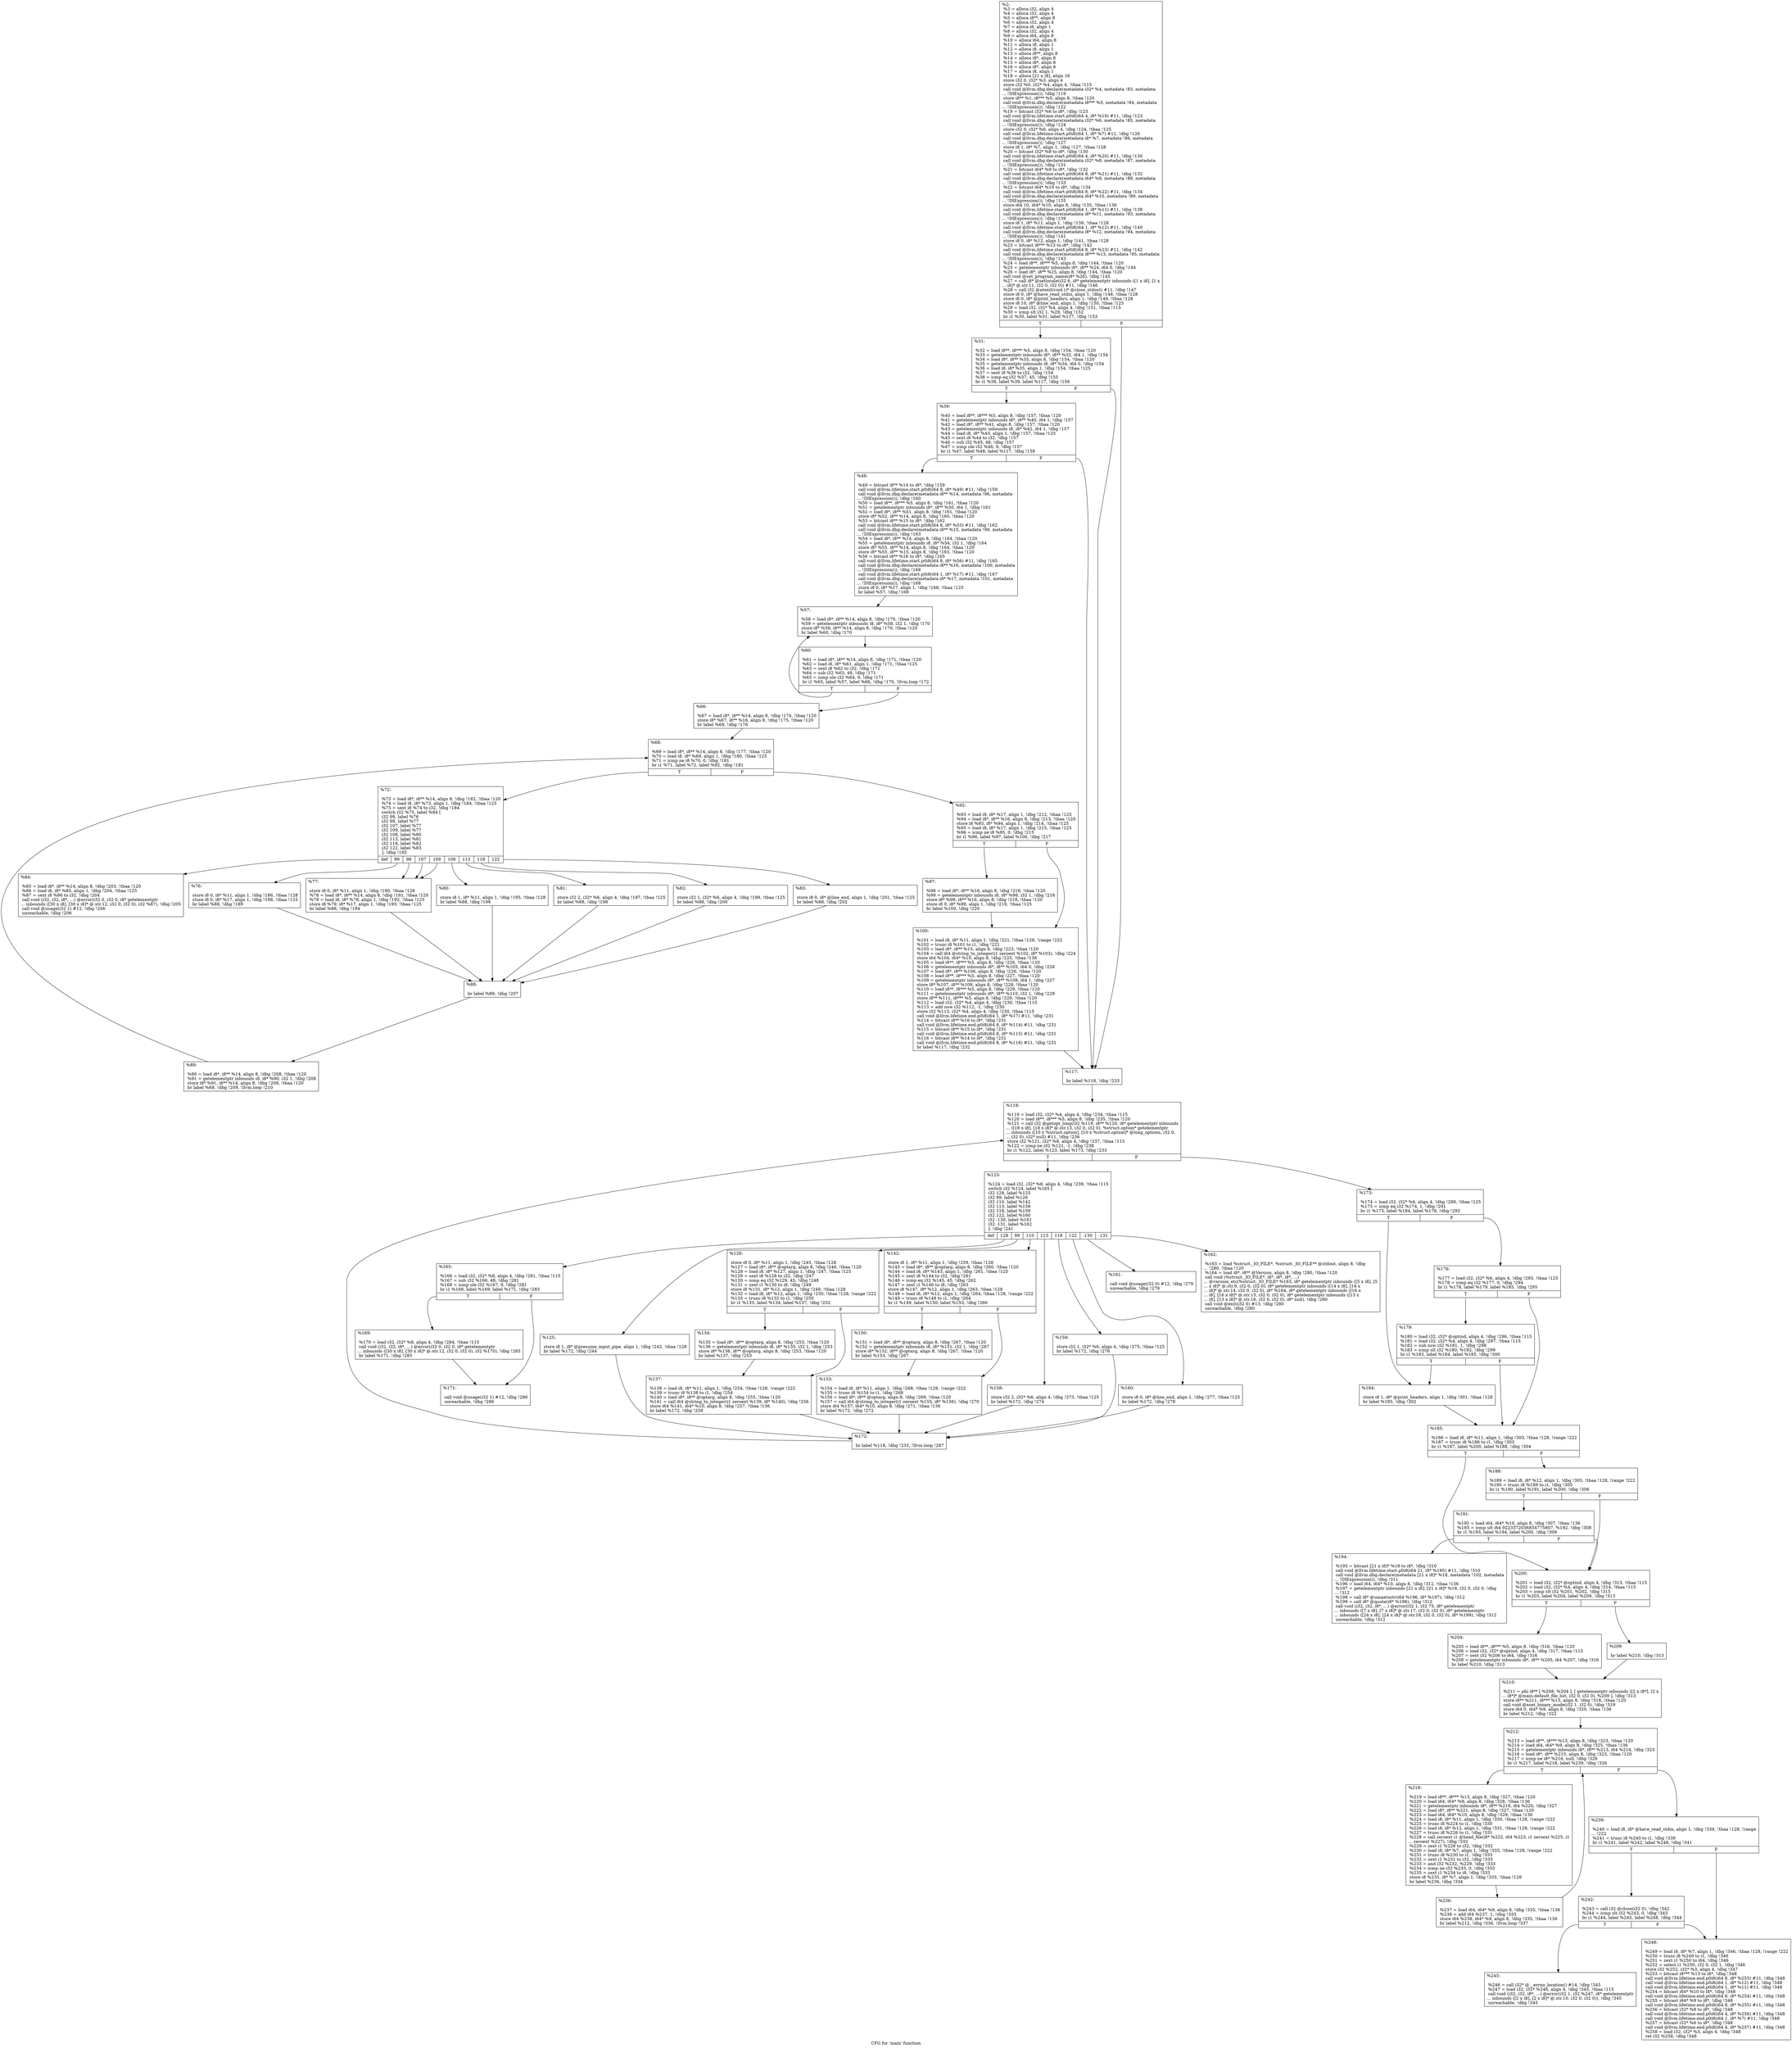 digraph "CFG for 'main' function" {
	label="CFG for 'main' function";

	Node0xe56020 [shape=record,label="{%2:\l  %3 = alloca i32, align 4\l  %4 = alloca i32, align 4\l  %5 = alloca i8**, align 8\l  %6 = alloca i32, align 4\l  %7 = alloca i8, align 1\l  %8 = alloca i32, align 4\l  %9 = alloca i64, align 8\l  %10 = alloca i64, align 8\l  %11 = alloca i8, align 1\l  %12 = alloca i8, align 1\l  %13 = alloca i8**, align 8\l  %14 = alloca i8*, align 8\l  %15 = alloca i8*, align 8\l  %16 = alloca i8*, align 8\l  %17 = alloca i8, align 1\l  %18 = alloca [21 x i8], align 16\l  store i32 0, i32* %3, align 4\l  store i32 %0, i32* %4, align 4, !tbaa !115\l  call void @llvm.dbg.declare(metadata i32* %4, metadata !83, metadata\l... !DIExpression()), !dbg !119\l  store i8** %1, i8*** %5, align 8, !tbaa !120\l  call void @llvm.dbg.declare(metadata i8*** %5, metadata !84, metadata\l... !DIExpression()), !dbg !122\l  %19 = bitcast i32* %6 to i8*, !dbg !123\l  call void @llvm.lifetime.start.p0i8(i64 4, i8* %19) #11, !dbg !123\l  call void @llvm.dbg.declare(metadata i32* %6, metadata !85, metadata\l... !DIExpression()), !dbg !124\l  store i32 0, i32* %6, align 4, !dbg !124, !tbaa !125\l  call void @llvm.lifetime.start.p0i8(i64 1, i8* %7) #11, !dbg !126\l  call void @llvm.dbg.declare(metadata i8* %7, metadata !86, metadata\l... !DIExpression()), !dbg !127\l  store i8 1, i8* %7, align 1, !dbg !127, !tbaa !128\l  %20 = bitcast i32* %8 to i8*, !dbg !130\l  call void @llvm.lifetime.start.p0i8(i64 4, i8* %20) #11, !dbg !130\l  call void @llvm.dbg.declare(metadata i32* %8, metadata !87, metadata\l... !DIExpression()), !dbg !131\l  %21 = bitcast i64* %9 to i8*, !dbg !132\l  call void @llvm.lifetime.start.p0i8(i64 8, i8* %21) #11, !dbg !132\l  call void @llvm.dbg.declare(metadata i64* %9, metadata !88, metadata\l... !DIExpression()), !dbg !133\l  %22 = bitcast i64* %10 to i8*, !dbg !134\l  call void @llvm.lifetime.start.p0i8(i64 8, i8* %22) #11, !dbg !134\l  call void @llvm.dbg.declare(metadata i64* %10, metadata !89, metadata\l... !DIExpression()), !dbg !135\l  store i64 10, i64* %10, align 8, !dbg !135, !tbaa !136\l  call void @llvm.lifetime.start.p0i8(i64 1, i8* %11) #11, !dbg !138\l  call void @llvm.dbg.declare(metadata i8* %11, metadata !93, metadata\l... !DIExpression()), !dbg !139\l  store i8 1, i8* %11, align 1, !dbg !139, !tbaa !128\l  call void @llvm.lifetime.start.p0i8(i64 1, i8* %12) #11, !dbg !140\l  call void @llvm.dbg.declare(metadata i8* %12, metadata !94, metadata\l... !DIExpression()), !dbg !141\l  store i8 0, i8* %12, align 1, !dbg !141, !tbaa !128\l  %23 = bitcast i8*** %13 to i8*, !dbg !142\l  call void @llvm.lifetime.start.p0i8(i64 8, i8* %23) #11, !dbg !142\l  call void @llvm.dbg.declare(metadata i8*** %13, metadata !95, metadata\l... !DIExpression()), !dbg !143\l  %24 = load i8**, i8*** %5, align 8, !dbg !144, !tbaa !120\l  %25 = getelementptr inbounds i8*, i8** %24, i64 0, !dbg !144\l  %26 = load i8*, i8** %25, align 8, !dbg !144, !tbaa !120\l  call void @set_program_name(i8* %26), !dbg !145\l  %27 = call i8* @setlocale(i32 6, i8* getelementptr inbounds ([1 x i8], [1 x\l... i8]* @.str.11, i32 0, i32 0)) #11, !dbg !146\l  %28 = call i32 @atexit(void ()* @close_stdout) #11, !dbg !147\l  store i8 0, i8* @have_read_stdin, align 1, !dbg !148, !tbaa !128\l  store i8 0, i8* @print_headers, align 1, !dbg !149, !tbaa !128\l  store i8 10, i8* @line_end, align 1, !dbg !150, !tbaa !125\l  %29 = load i32, i32* %4, align 4, !dbg !151, !tbaa !115\l  %30 = icmp slt i32 1, %29, !dbg !152\l  br i1 %30, label %31, label %117, !dbg !153\l|{<s0>T|<s1>F}}"];
	Node0xe56020:s0 -> Node0xe56250;
	Node0xe56020:s1 -> Node0xe56890;
	Node0xe56250 [shape=record,label="{%31:\l\l  %32 = load i8**, i8*** %5, align 8, !dbg !154, !tbaa !120\l  %33 = getelementptr inbounds i8*, i8** %32, i64 1, !dbg !154\l  %34 = load i8*, i8** %33, align 8, !dbg !154, !tbaa !120\l  %35 = getelementptr inbounds i8, i8* %34, i64 0, !dbg !154\l  %36 = load i8, i8* %35, align 1, !dbg !154, !tbaa !125\l  %37 = sext i8 %36 to i32, !dbg !154\l  %38 = icmp eq i32 %37, 45, !dbg !155\l  br i1 %38, label %39, label %117, !dbg !156\l|{<s0>T|<s1>F}}"];
	Node0xe56250:s0 -> Node0xe562a0;
	Node0xe56250:s1 -> Node0xe56890;
	Node0xe562a0 [shape=record,label="{%39:\l\l  %40 = load i8**, i8*** %5, align 8, !dbg !157, !tbaa !120\l  %41 = getelementptr inbounds i8*, i8** %40, i64 1, !dbg !157\l  %42 = load i8*, i8** %41, align 8, !dbg !157, !tbaa !120\l  %43 = getelementptr inbounds i8, i8* %42, i64 1, !dbg !157\l  %44 = load i8, i8* %43, align 1, !dbg !157, !tbaa !125\l  %45 = sext i8 %44 to i32, !dbg !157\l  %46 = sub i32 %45, 48, !dbg !157\l  %47 = icmp ule i32 %46, 9, !dbg !157\l  br i1 %47, label %48, label %117, !dbg !158\l|{<s0>T|<s1>F}}"];
	Node0xe562a0:s0 -> Node0xe562f0;
	Node0xe562a0:s1 -> Node0xe56890;
	Node0xe562f0 [shape=record,label="{%48:\l\l  %49 = bitcast i8** %14 to i8*, !dbg !159\l  call void @llvm.lifetime.start.p0i8(i64 8, i8* %49) #11, !dbg !159\l  call void @llvm.dbg.declare(metadata i8** %14, metadata !96, metadata\l... !DIExpression()), !dbg !160\l  %50 = load i8**, i8*** %5, align 8, !dbg !161, !tbaa !120\l  %51 = getelementptr inbounds i8*, i8** %50, i64 1, !dbg !161\l  %52 = load i8*, i8** %51, align 8, !dbg !161, !tbaa !120\l  store i8* %52, i8** %14, align 8, !dbg !160, !tbaa !120\l  %53 = bitcast i8** %15 to i8*, !dbg !162\l  call void @llvm.lifetime.start.p0i8(i64 8, i8* %53) #11, !dbg !162\l  call void @llvm.dbg.declare(metadata i8** %15, metadata !99, metadata\l... !DIExpression()), !dbg !163\l  %54 = load i8*, i8** %14, align 8, !dbg !164, !tbaa !120\l  %55 = getelementptr inbounds i8, i8* %54, i32 1, !dbg !164\l  store i8* %55, i8** %14, align 8, !dbg !164, !tbaa !120\l  store i8* %55, i8** %15, align 8, !dbg !163, !tbaa !120\l  %56 = bitcast i8** %16 to i8*, !dbg !165\l  call void @llvm.lifetime.start.p0i8(i64 8, i8* %56) #11, !dbg !165\l  call void @llvm.dbg.declare(metadata i8** %16, metadata !100, metadata\l... !DIExpression()), !dbg !166\l  call void @llvm.lifetime.start.p0i8(i64 1, i8* %17) #11, !dbg !167\l  call void @llvm.dbg.declare(metadata i8* %17, metadata !101, metadata\l... !DIExpression()), !dbg !168\l  store i8 0, i8* %17, align 1, !dbg !168, !tbaa !125\l  br label %57, !dbg !169\l}"];
	Node0xe562f0 -> Node0xe56340;
	Node0xe56340 [shape=record,label="{%57:\l\l  %58 = load i8*, i8** %14, align 8, !dbg !170, !tbaa !120\l  %59 = getelementptr inbounds i8, i8* %58, i32 1, !dbg !170\l  store i8* %59, i8** %14, align 8, !dbg !170, !tbaa !120\l  br label %60, !dbg !170\l}"];
	Node0xe56340 -> Node0xe56390;
	Node0xe56390 [shape=record,label="{%60:\l\l  %61 = load i8*, i8** %14, align 8, !dbg !171, !tbaa !120\l  %62 = load i8, i8* %61, align 1, !dbg !171, !tbaa !125\l  %63 = sext i8 %62 to i32, !dbg !171\l  %64 = sub i32 %63, 48, !dbg !171\l  %65 = icmp ule i32 %64, 9, !dbg !171\l  br i1 %65, label %57, label %66, !dbg !170, !llvm.loop !172\l|{<s0>T|<s1>F}}"];
	Node0xe56390:s0 -> Node0xe56340;
	Node0xe56390:s1 -> Node0xe563e0;
	Node0xe563e0 [shape=record,label="{%66:\l\l  %67 = load i8*, i8** %14, align 8, !dbg !174, !tbaa !120\l  store i8* %67, i8** %16, align 8, !dbg !175, !tbaa !120\l  br label %68, !dbg !176\l}"];
	Node0xe563e0 -> Node0xe56430;
	Node0xe56430 [shape=record,label="{%68:\l\l  %69 = load i8*, i8** %14, align 8, !dbg !177, !tbaa !120\l  %70 = load i8, i8* %69, align 1, !dbg !180, !tbaa !125\l  %71 = icmp ne i8 %70, 0, !dbg !181\l  br i1 %71, label %72, label %92, !dbg !181\l|{<s0>T|<s1>F}}"];
	Node0xe56430:s0 -> Node0xe56480;
	Node0xe56430:s1 -> Node0xe567a0;
	Node0xe56480 [shape=record,label="{%72:\l\l  %73 = load i8*, i8** %14, align 8, !dbg !182, !tbaa !120\l  %74 = load i8, i8* %73, align 1, !dbg !184, !tbaa !125\l  %75 = sext i8 %74 to i32, !dbg !184\l  switch i32 %75, label %84 [\l    i32 99, label %76\l    i32 98, label %77\l    i32 107, label %77\l    i32 109, label %77\l    i32 108, label %80\l    i32 113, label %81\l    i32 118, label %82\l    i32 122, label %83\l  ], !dbg !185\l|{<s0>def|<s1>99|<s2>98|<s3>107|<s4>109|<s5>108|<s6>113|<s7>118|<s8>122}}"];
	Node0xe56480:s0 -> Node0xe566b0;
	Node0xe56480:s1 -> Node0xe564d0;
	Node0xe56480:s2 -> Node0xe56520;
	Node0xe56480:s3 -> Node0xe56520;
	Node0xe56480:s4 -> Node0xe56520;
	Node0xe56480:s5 -> Node0xe56570;
	Node0xe56480:s6 -> Node0xe565c0;
	Node0xe56480:s7 -> Node0xe56610;
	Node0xe56480:s8 -> Node0xe56660;
	Node0xe564d0 [shape=record,label="{%76:\l\l  store i8 0, i8* %11, align 1, !dbg !186, !tbaa !128\l  store i8 0, i8* %17, align 1, !dbg !188, !tbaa !125\l  br label %88, !dbg !189\l}"];
	Node0xe564d0 -> Node0xe56700;
	Node0xe56520 [shape=record,label="{%77:\l\l  store i8 0, i8* %11, align 1, !dbg !190, !tbaa !128\l  %78 = load i8*, i8** %14, align 8, !dbg !191, !tbaa !120\l  %79 = load i8, i8* %78, align 1, !dbg !192, !tbaa !125\l  store i8 %79, i8* %17, align 1, !dbg !193, !tbaa !125\l  br label %88, !dbg !194\l}"];
	Node0xe56520 -> Node0xe56700;
	Node0xe56570 [shape=record,label="{%80:\l\l  store i8 1, i8* %11, align 1, !dbg !195, !tbaa !128\l  br label %88, !dbg !196\l}"];
	Node0xe56570 -> Node0xe56700;
	Node0xe565c0 [shape=record,label="{%81:\l\l  store i32 2, i32* %6, align 4, !dbg !197, !tbaa !125\l  br label %88, !dbg !198\l}"];
	Node0xe565c0 -> Node0xe56700;
	Node0xe56610 [shape=record,label="{%82:\l\l  store i32 1, i32* %6, align 4, !dbg !199, !tbaa !125\l  br label %88, !dbg !200\l}"];
	Node0xe56610 -> Node0xe56700;
	Node0xe56660 [shape=record,label="{%83:\l\l  store i8 0, i8* @line_end, align 1, !dbg !201, !tbaa !125\l  br label %88, !dbg !202\l}"];
	Node0xe56660 -> Node0xe56700;
	Node0xe566b0 [shape=record,label="{%84:\l\l  %85 = load i8*, i8** %14, align 8, !dbg !203, !tbaa !120\l  %86 = load i8, i8* %85, align 1, !dbg !204, !tbaa !125\l  %87 = sext i8 %86 to i32, !dbg !204\l  call void (i32, i32, i8*, ...) @error(i32 0, i32 0, i8* getelementptr\l... inbounds ([30 x i8], [30 x i8]* @.str.12, i32 0, i32 0), i32 %87), !dbg !205\l  call void @usage(i32 1) #12, !dbg !206\l  unreachable, !dbg !206\l}"];
	Node0xe56700 [shape=record,label="{%88:\l\l  br label %89, !dbg !207\l}"];
	Node0xe56700 -> Node0xe56750;
	Node0xe56750 [shape=record,label="{%89:\l\l  %90 = load i8*, i8** %14, align 8, !dbg !208, !tbaa !120\l  %91 = getelementptr inbounds i8, i8* %90, i32 1, !dbg !208\l  store i8* %91, i8** %14, align 8, !dbg !208, !tbaa !120\l  br label %68, !dbg !209, !llvm.loop !210\l}"];
	Node0xe56750 -> Node0xe56430;
	Node0xe567a0 [shape=record,label="{%92:\l\l  %93 = load i8, i8* %17, align 1, !dbg !212, !tbaa !125\l  %94 = load i8*, i8** %16, align 8, !dbg !213, !tbaa !120\l  store i8 %93, i8* %94, align 1, !dbg !214, !tbaa !125\l  %95 = load i8, i8* %17, align 1, !dbg !215, !tbaa !125\l  %96 = icmp ne i8 %95, 0, !dbg !215\l  br i1 %96, label %97, label %100, !dbg !217\l|{<s0>T|<s1>F}}"];
	Node0xe567a0:s0 -> Node0xe567f0;
	Node0xe567a0:s1 -> Node0xe56840;
	Node0xe567f0 [shape=record,label="{%97:\l\l  %98 = load i8*, i8** %16, align 8, !dbg !218, !tbaa !120\l  %99 = getelementptr inbounds i8, i8* %98, i32 1, !dbg !218\l  store i8* %99, i8** %16, align 8, !dbg !218, !tbaa !120\l  store i8 0, i8* %99, align 1, !dbg !219, !tbaa !125\l  br label %100, !dbg !220\l}"];
	Node0xe567f0 -> Node0xe56840;
	Node0xe56840 [shape=record,label="{%100:\l\l  %101 = load i8, i8* %11, align 1, !dbg !221, !tbaa !128, !range !222\l  %102 = trunc i8 %101 to i1, !dbg !221\l  %103 = load i8*, i8** %15, align 8, !dbg !223, !tbaa !120\l  %104 = call i64 @string_to_integer(i1 zeroext %102, i8* %103), !dbg !224\l  store i64 %104, i64* %10, align 8, !dbg !225, !tbaa !136\l  %105 = load i8**, i8*** %5, align 8, !dbg !226, !tbaa !120\l  %106 = getelementptr inbounds i8*, i8** %105, i64 0, !dbg !226\l  %107 = load i8*, i8** %106, align 8, !dbg !226, !tbaa !120\l  %108 = load i8**, i8*** %5, align 8, !dbg !227, !tbaa !120\l  %109 = getelementptr inbounds i8*, i8** %108, i64 1, !dbg !227\l  store i8* %107, i8** %109, align 8, !dbg !228, !tbaa !120\l  %110 = load i8**, i8*** %5, align 8, !dbg !229, !tbaa !120\l  %111 = getelementptr inbounds i8*, i8** %110, i32 1, !dbg !229\l  store i8** %111, i8*** %5, align 8, !dbg !229, !tbaa !120\l  %112 = load i32, i32* %4, align 4, !dbg !230, !tbaa !115\l  %113 = add nsw i32 %112, -1, !dbg !230\l  store i32 %113, i32* %4, align 4, !dbg !230, !tbaa !115\l  call void @llvm.lifetime.end.p0i8(i64 1, i8* %17) #11, !dbg !231\l  %114 = bitcast i8** %16 to i8*, !dbg !231\l  call void @llvm.lifetime.end.p0i8(i64 8, i8* %114) #11, !dbg !231\l  %115 = bitcast i8** %15 to i8*, !dbg !231\l  call void @llvm.lifetime.end.p0i8(i64 8, i8* %115) #11, !dbg !231\l  %116 = bitcast i8** %14 to i8*, !dbg !231\l  call void @llvm.lifetime.end.p0i8(i64 8, i8* %116) #11, !dbg !231\l  br label %117, !dbg !232\l}"];
	Node0xe56840 -> Node0xe56890;
	Node0xe56890 [shape=record,label="{%117:\l\l  br label %118, !dbg !233\l}"];
	Node0xe56890 -> Node0xe568e0;
	Node0xe568e0 [shape=record,label="{%118:\l\l  %119 = load i32, i32* %4, align 4, !dbg !234, !tbaa !115\l  %120 = load i8**, i8*** %5, align 8, !dbg !235, !tbaa !120\l  %121 = call i32 @getopt_long(i32 %119, i8** %120, i8* getelementptr inbounds\l... ([18 x i8], [18 x i8]* @.str.13, i32 0, i32 0), %struct.option* getelementptr\l... inbounds ([10 x %struct.option], [10 x %struct.option]* @long_options, i32 0,\l... i32 0), i32* null) #11, !dbg !236\l  store i32 %121, i32* %8, align 4, !dbg !237, !tbaa !115\l  %122 = icmp ne i32 %121, -1, !dbg !238\l  br i1 %122, label %123, label %173, !dbg !233\l|{<s0>T|<s1>F}}"];
	Node0xe568e0:s0 -> Node0xe56930;
	Node0xe568e0:s1 -> Node0xe56e80;
	Node0xe56930 [shape=record,label="{%123:\l\l  %124 = load i32, i32* %8, align 4, !dbg !239, !tbaa !115\l  switch i32 %124, label %165 [\l    i32 128, label %125\l    i32 99, label %126\l    i32 110, label %142\l    i32 113, label %158\l    i32 118, label %159\l    i32 122, label %160\l    i32 -130, label %161\l    i32 -131, label %162\l  ], !dbg !241\l|{<s0>def|<s1>128|<s2>99|<s3>110|<s4>113|<s5>118|<s6>122|<s7>-130|<s8>-131}}"];
	Node0xe56930:s0 -> Node0xe56d40;
	Node0xe56930:s1 -> Node0xe56980;
	Node0xe56930:s2 -> Node0xe569d0;
	Node0xe56930:s3 -> Node0xe56ac0;
	Node0xe56930:s4 -> Node0xe56bb0;
	Node0xe56930:s5 -> Node0xe56c00;
	Node0xe56930:s6 -> Node0xe56c50;
	Node0xe56930:s7 -> Node0xe56ca0;
	Node0xe56930:s8 -> Node0xe56cf0;
	Node0xe56980 [shape=record,label="{%125:\l\l  store i8 1, i8* @presume_input_pipe, align 1, !dbg !242, !tbaa !128\l  br label %172, !dbg !244\l}"];
	Node0xe56980 -> Node0xe56e30;
	Node0xe569d0 [shape=record,label="{%126:\l\l  store i8 0, i8* %11, align 1, !dbg !245, !tbaa !128\l  %127 = load i8*, i8** @optarg, align 8, !dbg !246, !tbaa !120\l  %128 = load i8, i8* %127, align 1, !dbg !247, !tbaa !125\l  %129 = sext i8 %128 to i32, !dbg !247\l  %130 = icmp eq i32 %129, 45, !dbg !248\l  %131 = zext i1 %130 to i8, !dbg !249\l  store i8 %131, i8* %12, align 1, !dbg !249, !tbaa !128\l  %132 = load i8, i8* %12, align 1, !dbg !250, !tbaa !128, !range !222\l  %133 = trunc i8 %132 to i1, !dbg !250\l  br i1 %133, label %134, label %137, !dbg !252\l|{<s0>T|<s1>F}}"];
	Node0xe569d0:s0 -> Node0xe56a20;
	Node0xe569d0:s1 -> Node0xe56a70;
	Node0xe56a20 [shape=record,label="{%134:\l\l  %135 = load i8*, i8** @optarg, align 8, !dbg !253, !tbaa !120\l  %136 = getelementptr inbounds i8, i8* %135, i32 1, !dbg !253\l  store i8* %136, i8** @optarg, align 8, !dbg !253, !tbaa !120\l  br label %137, !dbg !253\l}"];
	Node0xe56a20 -> Node0xe56a70;
	Node0xe56a70 [shape=record,label="{%137:\l\l  %138 = load i8, i8* %11, align 1, !dbg !254, !tbaa !128, !range !222\l  %139 = trunc i8 %138 to i1, !dbg !254\l  %140 = load i8*, i8** @optarg, align 8, !dbg !255, !tbaa !120\l  %141 = call i64 @string_to_integer(i1 zeroext %139, i8* %140), !dbg !256\l  store i64 %141, i64* %10, align 8, !dbg !257, !tbaa !136\l  br label %172, !dbg !258\l}"];
	Node0xe56a70 -> Node0xe56e30;
	Node0xe56ac0 [shape=record,label="{%142:\l\l  store i8 1, i8* %11, align 1, !dbg !259, !tbaa !128\l  %143 = load i8*, i8** @optarg, align 8, !dbg !260, !tbaa !120\l  %144 = load i8, i8* %143, align 1, !dbg !261, !tbaa !125\l  %145 = sext i8 %144 to i32, !dbg !261\l  %146 = icmp eq i32 %145, 45, !dbg !262\l  %147 = zext i1 %146 to i8, !dbg !263\l  store i8 %147, i8* %12, align 1, !dbg !263, !tbaa !128\l  %148 = load i8, i8* %12, align 1, !dbg !264, !tbaa !128, !range !222\l  %149 = trunc i8 %148 to i1, !dbg !264\l  br i1 %149, label %150, label %153, !dbg !266\l|{<s0>T|<s1>F}}"];
	Node0xe56ac0:s0 -> Node0xe56b10;
	Node0xe56ac0:s1 -> Node0xe56b60;
	Node0xe56b10 [shape=record,label="{%150:\l\l  %151 = load i8*, i8** @optarg, align 8, !dbg !267, !tbaa !120\l  %152 = getelementptr inbounds i8, i8* %151, i32 1, !dbg !267\l  store i8* %152, i8** @optarg, align 8, !dbg !267, !tbaa !120\l  br label %153, !dbg !267\l}"];
	Node0xe56b10 -> Node0xe56b60;
	Node0xe56b60 [shape=record,label="{%153:\l\l  %154 = load i8, i8* %11, align 1, !dbg !268, !tbaa !128, !range !222\l  %155 = trunc i8 %154 to i1, !dbg !268\l  %156 = load i8*, i8** @optarg, align 8, !dbg !269, !tbaa !120\l  %157 = call i64 @string_to_integer(i1 zeroext %155, i8* %156), !dbg !270\l  store i64 %157, i64* %10, align 8, !dbg !271, !tbaa !136\l  br label %172, !dbg !272\l}"];
	Node0xe56b60 -> Node0xe56e30;
	Node0xe56bb0 [shape=record,label="{%158:\l\l  store i32 2, i32* %6, align 4, !dbg !273, !tbaa !125\l  br label %172, !dbg !274\l}"];
	Node0xe56bb0 -> Node0xe56e30;
	Node0xe56c00 [shape=record,label="{%159:\l\l  store i32 1, i32* %6, align 4, !dbg !275, !tbaa !125\l  br label %172, !dbg !276\l}"];
	Node0xe56c00 -> Node0xe56e30;
	Node0xe56c50 [shape=record,label="{%160:\l\l  store i8 0, i8* @line_end, align 1, !dbg !277, !tbaa !125\l  br label %172, !dbg !278\l}"];
	Node0xe56c50 -> Node0xe56e30;
	Node0xe56ca0 [shape=record,label="{%161:\l\l  call void @usage(i32 0) #12, !dbg !279\l  unreachable, !dbg !279\l}"];
	Node0xe56cf0 [shape=record,label="{%162:\l\l  %163 = load %struct._IO_FILE*, %struct._IO_FILE** @stdout, align 8, !dbg\l... !280, !tbaa !120\l  %164 = load i8*, i8** @Version, align 8, !dbg !280, !tbaa !120\l  call void (%struct._IO_FILE*, i8*, i8*, i8*, ...)\l... @version_etc(%struct._IO_FILE* %163, i8* getelementptr inbounds ([5 x i8], [5\l... x i8]* @.str.9, i32 0, i32 0), i8* getelementptr inbounds ([14 x i8], [14 x\l... i8]* @.str.14, i32 0, i32 0), i8* %164, i8* getelementptr inbounds ([16 x\l... i8], [16 x i8]* @.str.15, i32 0, i32 0), i8* getelementptr inbounds ([13 x\l... i8], [13 x i8]* @.str.16, i32 0, i32 0), i8* null), !dbg !280\l  call void @exit(i32 0) #13, !dbg !280\l  unreachable, !dbg !280\l}"];
	Node0xe56d40 [shape=record,label="{%165:\l\l  %166 = load i32, i32* %8, align 4, !dbg !281, !tbaa !115\l  %167 = sub i32 %166, 48, !dbg !281\l  %168 = icmp ule i32 %167, 9, !dbg !281\l  br i1 %168, label %169, label %171, !dbg !283\l|{<s0>T|<s1>F}}"];
	Node0xe56d40:s0 -> Node0xe56d90;
	Node0xe56d40:s1 -> Node0xe56de0;
	Node0xe56d90 [shape=record,label="{%169:\l\l  %170 = load i32, i32* %8, align 4, !dbg !284, !tbaa !115\l  call void (i32, i32, i8*, ...) @error(i32 0, i32 0, i8* getelementptr\l... inbounds ([30 x i8], [30 x i8]* @.str.12, i32 0, i32 0), i32 %170), !dbg !285\l  br label %171, !dbg !285\l}"];
	Node0xe56d90 -> Node0xe56de0;
	Node0xe56de0 [shape=record,label="{%171:\l\l  call void @usage(i32 1) #12, !dbg !286\l  unreachable, !dbg !286\l}"];
	Node0xe56e30 [shape=record,label="{%172:\l\l  br label %118, !dbg !233, !llvm.loop !287\l}"];
	Node0xe56e30 -> Node0xe568e0;
	Node0xe56e80 [shape=record,label="{%173:\l\l  %174 = load i32, i32* %6, align 4, !dbg !289, !tbaa !125\l  %175 = icmp eq i32 %174, 1, !dbg !291\l  br i1 %175, label %184, label %176, !dbg !292\l|{<s0>T|<s1>F}}"];
	Node0xe56e80:s0 -> Node0xe56f70;
	Node0xe56e80:s1 -> Node0xe56ed0;
	Node0xe56ed0 [shape=record,label="{%176:\l\l  %177 = load i32, i32* %6, align 4, !dbg !293, !tbaa !125\l  %178 = icmp eq i32 %177, 0, !dbg !294\l  br i1 %178, label %179, label %185, !dbg !295\l|{<s0>T|<s1>F}}"];
	Node0xe56ed0:s0 -> Node0xe56f20;
	Node0xe56ed0:s1 -> Node0xe56fc0;
	Node0xe56f20 [shape=record,label="{%179:\l\l  %180 = load i32, i32* @optind, align 4, !dbg !296, !tbaa !115\l  %181 = load i32, i32* %4, align 4, !dbg !297, !tbaa !115\l  %182 = sub nsw i32 %181, 1, !dbg !298\l  %183 = icmp slt i32 %180, %182, !dbg !299\l  br i1 %183, label %184, label %185, !dbg !300\l|{<s0>T|<s1>F}}"];
	Node0xe56f20:s0 -> Node0xe56f70;
	Node0xe56f20:s1 -> Node0xe56fc0;
	Node0xe56f70 [shape=record,label="{%184:\l\l  store i8 1, i8* @print_headers, align 1, !dbg !301, !tbaa !128\l  br label %185, !dbg !302\l}"];
	Node0xe56f70 -> Node0xe56fc0;
	Node0xe56fc0 [shape=record,label="{%185:\l\l  %186 = load i8, i8* %11, align 1, !dbg !303, !tbaa !128, !range !222\l  %187 = trunc i8 %186 to i1, !dbg !303\l  br i1 %187, label %200, label %188, !dbg !304\l|{<s0>T|<s1>F}}"];
	Node0xe56fc0:s0 -> Node0xe57100;
	Node0xe56fc0:s1 -> Node0xe57010;
	Node0xe57010 [shape=record,label="{%188:\l\l  %189 = load i8, i8* %12, align 1, !dbg !305, !tbaa !128, !range !222\l  %190 = trunc i8 %189 to i1, !dbg !305\l  br i1 %190, label %191, label %200, !dbg !306\l|{<s0>T|<s1>F}}"];
	Node0xe57010:s0 -> Node0xe57060;
	Node0xe57010:s1 -> Node0xe57100;
	Node0xe57060 [shape=record,label="{%191:\l\l  %192 = load i64, i64* %10, align 8, !dbg !307, !tbaa !136\l  %193 = icmp ult i64 9223372036854775807, %192, !dbg !308\l  br i1 %193, label %194, label %200, !dbg !309\l|{<s0>T|<s1>F}}"];
	Node0xe57060:s0 -> Node0xe570b0;
	Node0xe57060:s1 -> Node0xe57100;
	Node0xe570b0 [shape=record,label="{%194:\l\l  %195 = bitcast [21 x i8]* %18 to i8*, !dbg !310\l  call void @llvm.lifetime.start.p0i8(i64 21, i8* %195) #11, !dbg !310\l  call void @llvm.dbg.declare(metadata [21 x i8]* %18, metadata !102, metadata\l... !DIExpression()), !dbg !311\l  %196 = load i64, i64* %10, align 8, !dbg !312, !tbaa !136\l  %197 = getelementptr inbounds [21 x i8], [21 x i8]* %18, i32 0, i32 0, !dbg\l... !312\l  %198 = call i8* @umaxtostr(i64 %196, i8* %197), !dbg !312\l  %199 = call i8* @quote(i8* %198), !dbg !312\l  call void (i32, i32, i8*, ...) @error(i32 1, i32 75, i8* getelementptr\l... inbounds ([7 x i8], [7 x i8]* @.str.17, i32 0, i32 0), i8* getelementptr\l... inbounds ([24 x i8], [24 x i8]* @.str.18, i32 0, i32 0), i8* %199), !dbg !312\l  unreachable, !dbg !312\l}"];
	Node0xe57100 [shape=record,label="{%200:\l\l  %201 = load i32, i32* @optind, align 4, !dbg !313, !tbaa !115\l  %202 = load i32, i32* %4, align 4, !dbg !314, !tbaa !115\l  %203 = icmp slt i32 %201, %202, !dbg !315\l  br i1 %203, label %204, label %209, !dbg !313\l|{<s0>T|<s1>F}}"];
	Node0xe57100:s0 -> Node0xe57150;
	Node0xe57100:s1 -> Node0xe571a0;
	Node0xe57150 [shape=record,label="{%204:\l\l  %205 = load i8**, i8*** %5, align 8, !dbg !316, !tbaa !120\l  %206 = load i32, i32* @optind, align 4, !dbg !317, !tbaa !115\l  %207 = sext i32 %206 to i64, !dbg !316\l  %208 = getelementptr inbounds i8*, i8** %205, i64 %207, !dbg !316\l  br label %210, !dbg !313\l}"];
	Node0xe57150 -> Node0xe571f0;
	Node0xe571a0 [shape=record,label="{%209:\l\l  br label %210, !dbg !313\l}"];
	Node0xe571a0 -> Node0xe571f0;
	Node0xe571f0 [shape=record,label="{%210:\l\l  %211 = phi i8** [ %208, %204 ], [ getelementptr inbounds ([2 x i8*], [2 x\l... i8*]* @main.default_file_list, i32 0, i32 0), %209 ], !dbg !313\l  store i8** %211, i8*** %13, align 8, !dbg !318, !tbaa !120\l  call void @xset_binary_mode(i32 1, i32 0), !dbg !319\l  store i64 0, i64* %9, align 8, !dbg !320, !tbaa !136\l  br label %212, !dbg !322\l}"];
	Node0xe571f0 -> Node0xe57240;
	Node0xe57240 [shape=record,label="{%212:\l\l  %213 = load i8**, i8*** %13, align 8, !dbg !323, !tbaa !120\l  %214 = load i64, i64* %9, align 8, !dbg !325, !tbaa !136\l  %215 = getelementptr inbounds i8*, i8** %213, i64 %214, !dbg !323\l  %216 = load i8*, i8** %215, align 8, !dbg !323, !tbaa !120\l  %217 = icmp ne i8* %216, null, !dbg !326\l  br i1 %217, label %218, label %239, !dbg !326\l|{<s0>T|<s1>F}}"];
	Node0xe57240:s0 -> Node0xe57290;
	Node0xe57240:s1 -> Node0xe57330;
	Node0xe57290 [shape=record,label="{%218:\l\l  %219 = load i8**, i8*** %13, align 8, !dbg !327, !tbaa !120\l  %220 = load i64, i64* %9, align 8, !dbg !328, !tbaa !136\l  %221 = getelementptr inbounds i8*, i8** %219, i64 %220, !dbg !327\l  %222 = load i8*, i8** %221, align 8, !dbg !327, !tbaa !120\l  %223 = load i64, i64* %10, align 8, !dbg !329, !tbaa !136\l  %224 = load i8, i8* %11, align 1, !dbg !330, !tbaa !128, !range !222\l  %225 = trunc i8 %224 to i1, !dbg !330\l  %226 = load i8, i8* %12, align 1, !dbg !331, !tbaa !128, !range !222\l  %227 = trunc i8 %226 to i1, !dbg !331\l  %228 = call zeroext i1 @head_file(i8* %222, i64 %223, i1 zeroext %225, i1\l... zeroext %227), !dbg !332\l  %229 = zext i1 %228 to i32, !dbg !332\l  %230 = load i8, i8* %7, align 1, !dbg !333, !tbaa !128, !range !222\l  %231 = trunc i8 %230 to i1, !dbg !333\l  %232 = zext i1 %231 to i32, !dbg !333\l  %233 = and i32 %232, %229, !dbg !333\l  %234 = icmp ne i32 %233, 0, !dbg !333\l  %235 = zext i1 %234 to i8, !dbg !333\l  store i8 %235, i8* %7, align 1, !dbg !333, !tbaa !128\l  br label %236, !dbg !334\l}"];
	Node0xe57290 -> Node0xe572e0;
	Node0xe572e0 [shape=record,label="{%236:\l\l  %237 = load i64, i64* %9, align 8, !dbg !335, !tbaa !136\l  %238 = add i64 %237, 1, !dbg !335\l  store i64 %238, i64* %9, align 8, !dbg !335, !tbaa !136\l  br label %212, !dbg !336, !llvm.loop !337\l}"];
	Node0xe572e0 -> Node0xe57240;
	Node0xe57330 [shape=record,label="{%239:\l\l  %240 = load i8, i8* @have_read_stdin, align 1, !dbg !339, !tbaa !128, !range\l... !222\l  %241 = trunc i8 %240 to i1, !dbg !339\l  br i1 %241, label %242, label %248, !dbg !341\l|{<s0>T|<s1>F}}"];
	Node0xe57330:s0 -> Node0xe57380;
	Node0xe57330:s1 -> Node0xe57420;
	Node0xe57380 [shape=record,label="{%242:\l\l  %243 = call i32 @close(i32 0), !dbg !342\l  %244 = icmp slt i32 %243, 0, !dbg !343\l  br i1 %244, label %245, label %248, !dbg !344\l|{<s0>T|<s1>F}}"];
	Node0xe57380:s0 -> Node0xe573d0;
	Node0xe57380:s1 -> Node0xe57420;
	Node0xe573d0 [shape=record,label="{%245:\l\l  %246 = call i32* @__errno_location() #14, !dbg !345\l  %247 = load i32, i32* %246, align 4, !dbg !345, !tbaa !115\l  call void (i32, i32, i8*, ...) @error(i32 1, i32 %247, i8* getelementptr\l... inbounds ([2 x i8], [2 x i8]* @.str.10, i32 0, i32 0)), !dbg !345\l  unreachable, !dbg !345\l}"];
	Node0xe57420 [shape=record,label="{%248:\l\l  %249 = load i8, i8* %7, align 1, !dbg !346, !tbaa !128, !range !222\l  %250 = trunc i8 %249 to i1, !dbg !346\l  %251 = zext i1 %250 to i64, !dbg !346\l  %252 = select i1 %250, i32 0, i32 1, !dbg !346\l  store i32 %252, i32* %3, align 4, !dbg !347\l  %253 = bitcast i8*** %13 to i8*, !dbg !348\l  call void @llvm.lifetime.end.p0i8(i64 8, i8* %253) #11, !dbg !348\l  call void @llvm.lifetime.end.p0i8(i64 1, i8* %12) #11, !dbg !348\l  call void @llvm.lifetime.end.p0i8(i64 1, i8* %11) #11, !dbg !348\l  %254 = bitcast i64* %10 to i8*, !dbg !348\l  call void @llvm.lifetime.end.p0i8(i64 8, i8* %254) #11, !dbg !348\l  %255 = bitcast i64* %9 to i8*, !dbg !348\l  call void @llvm.lifetime.end.p0i8(i64 8, i8* %255) #11, !dbg !348\l  %256 = bitcast i32* %8 to i8*, !dbg !348\l  call void @llvm.lifetime.end.p0i8(i64 4, i8* %256) #11, !dbg !348\l  call void @llvm.lifetime.end.p0i8(i64 1, i8* %7) #11, !dbg !348\l  %257 = bitcast i32* %6 to i8*, !dbg !348\l  call void @llvm.lifetime.end.p0i8(i64 4, i8* %257) #11, !dbg !348\l  %258 = load i32, i32* %3, align 4, !dbg !348\l  ret i32 %258, !dbg !348\l}"];
}
